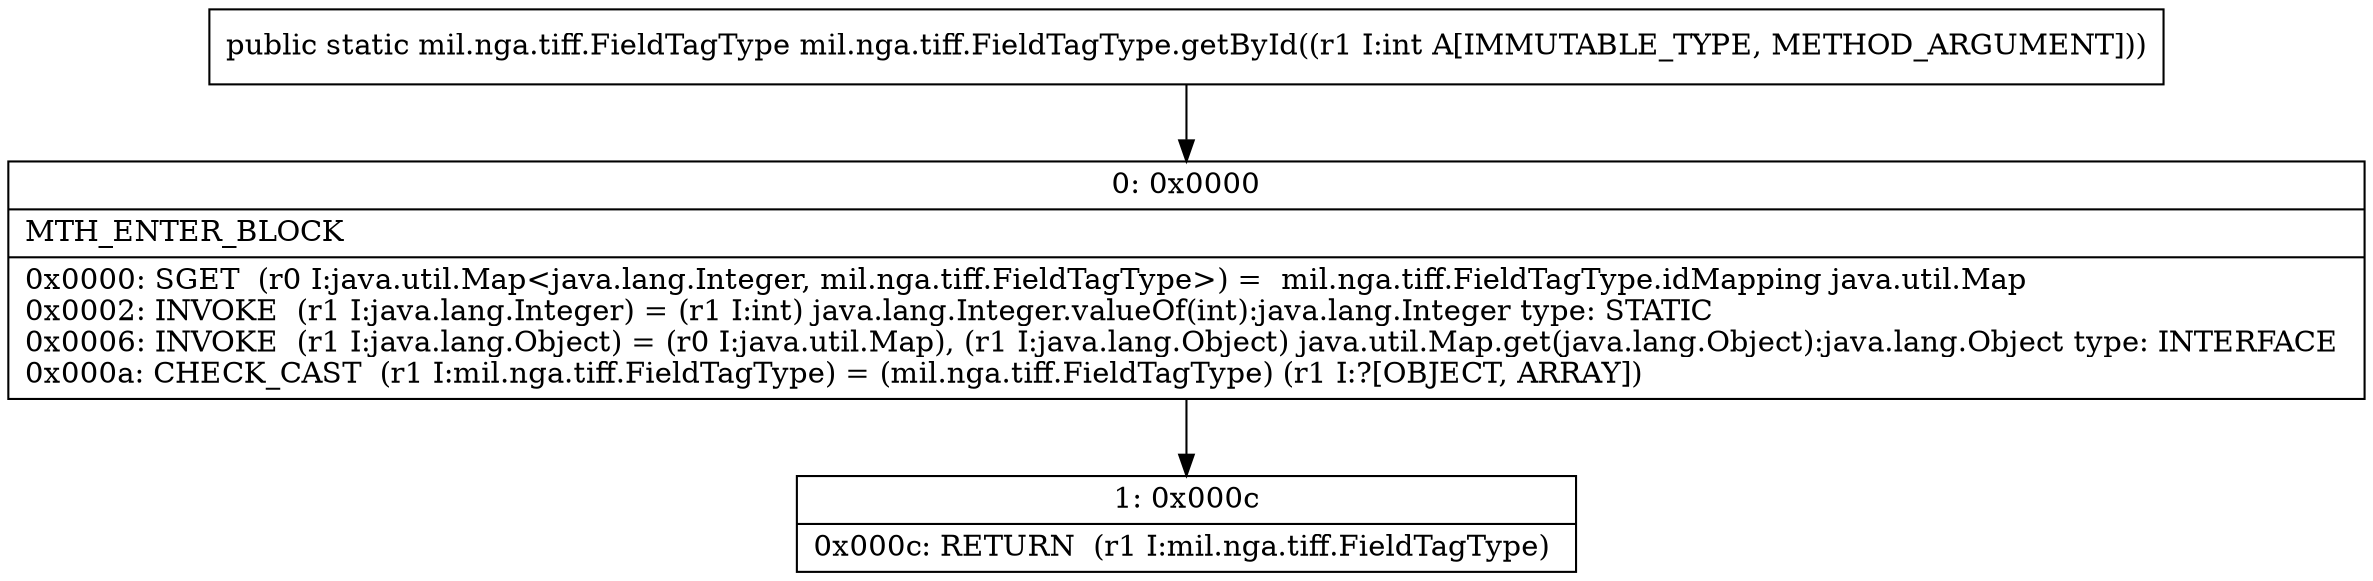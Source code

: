 digraph "CFG formil.nga.tiff.FieldTagType.getById(I)Lmil\/nga\/tiff\/FieldTagType;" {
Node_0 [shape=record,label="{0\:\ 0x0000|MTH_ENTER_BLOCK\l|0x0000: SGET  (r0 I:java.util.Map\<java.lang.Integer, mil.nga.tiff.FieldTagType\>) =  mil.nga.tiff.FieldTagType.idMapping java.util.Map \l0x0002: INVOKE  (r1 I:java.lang.Integer) = (r1 I:int) java.lang.Integer.valueOf(int):java.lang.Integer type: STATIC \l0x0006: INVOKE  (r1 I:java.lang.Object) = (r0 I:java.util.Map), (r1 I:java.lang.Object) java.util.Map.get(java.lang.Object):java.lang.Object type: INTERFACE \l0x000a: CHECK_CAST  (r1 I:mil.nga.tiff.FieldTagType) = (mil.nga.tiff.FieldTagType) (r1 I:?[OBJECT, ARRAY]) \l}"];
Node_1 [shape=record,label="{1\:\ 0x000c|0x000c: RETURN  (r1 I:mil.nga.tiff.FieldTagType) \l}"];
MethodNode[shape=record,label="{public static mil.nga.tiff.FieldTagType mil.nga.tiff.FieldTagType.getById((r1 I:int A[IMMUTABLE_TYPE, METHOD_ARGUMENT])) }"];
MethodNode -> Node_0;
Node_0 -> Node_1;
}


